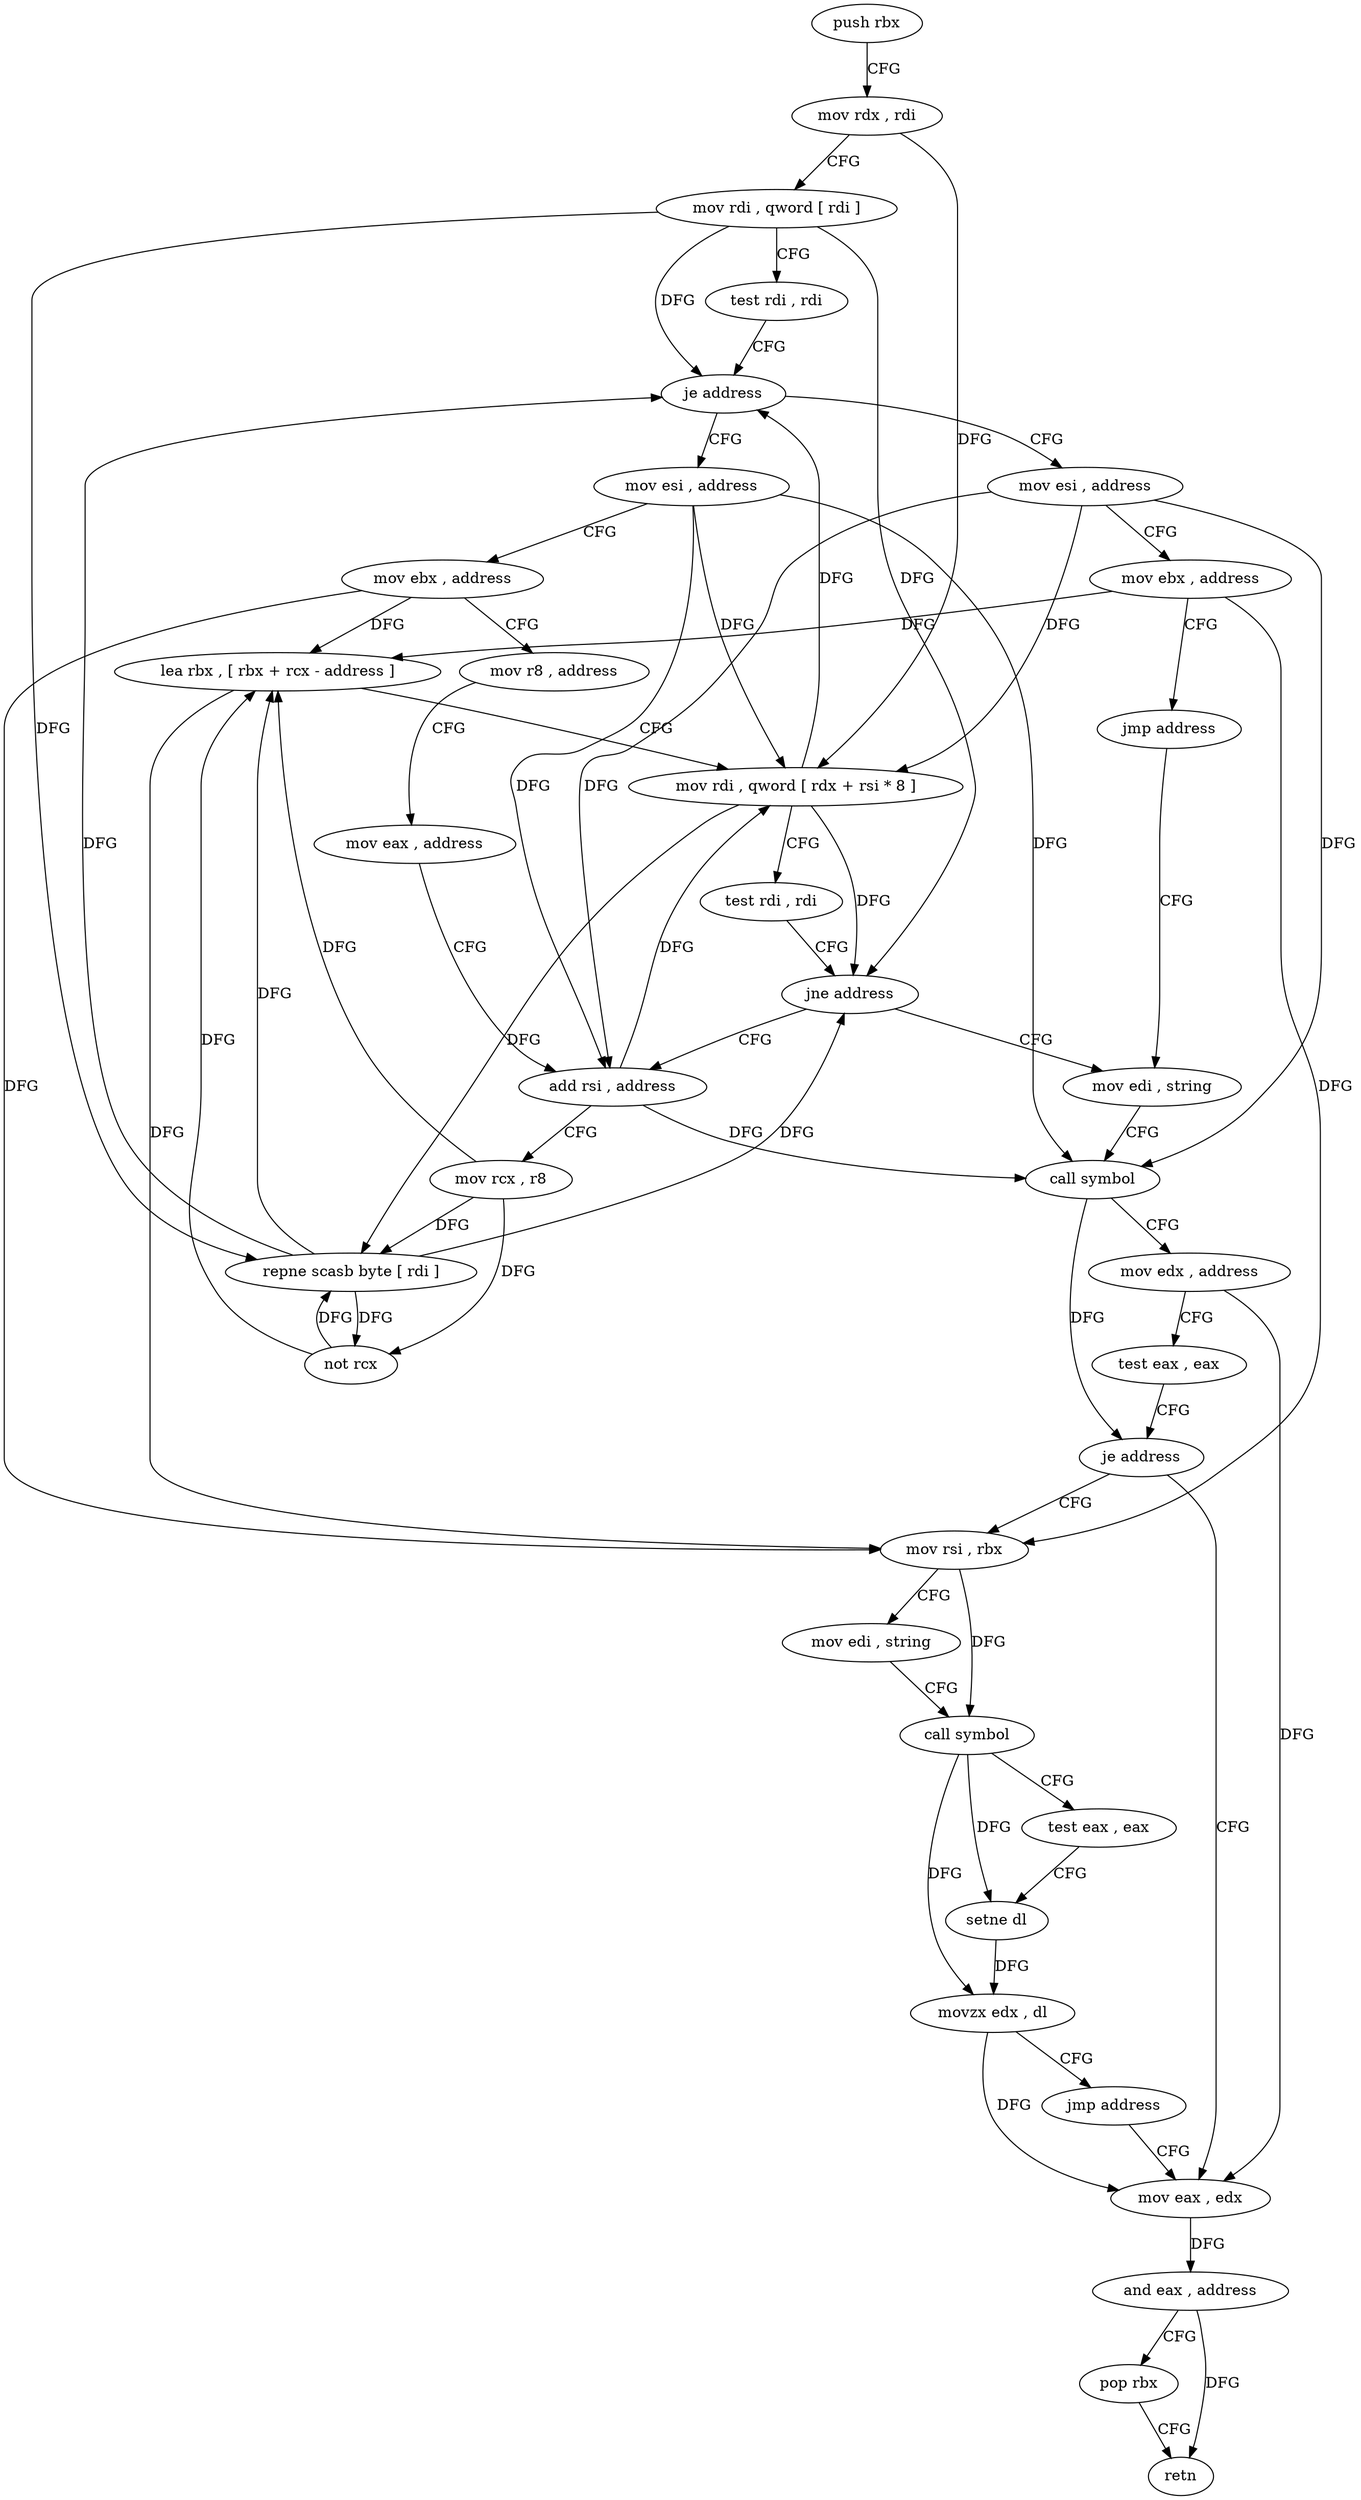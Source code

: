digraph "func" {
"4257831" [label = "push rbx" ]
"4257832" [label = "mov rdx , rdi" ]
"4257835" [label = "mov rdi , qword [ rdi ]" ]
"4257838" [label = "test rdi , rdi" ]
"4257841" [label = "je address" ]
"4257917" [label = "mov esi , address" ]
"4257843" [label = "mov esi , address" ]
"4257922" [label = "mov ebx , address" ]
"4257927" [label = "jmp address" ]
"4257891" [label = "mov edi , string" ]
"4257848" [label = "mov ebx , address" ]
"4257853" [label = "mov r8 , address" ]
"4257860" [label = "mov eax , address" ]
"4257865" [label = "add rsi , address" ]
"4257896" [label = "call symbol" ]
"4257901" [label = "mov edx , address" ]
"4257906" [label = "test eax , eax" ]
"4257908" [label = "je address" ]
"4257929" [label = "mov rsi , rbx" ]
"4257910" [label = "mov eax , edx" ]
"4257869" [label = "mov rcx , r8" ]
"4257872" [label = "repne scasb byte [ rdi ]" ]
"4257874" [label = "not rcx" ]
"4257877" [label = "lea rbx , [ rbx + rcx - address ]" ]
"4257882" [label = "mov rdi , qword [ rdx + rsi * 8 ]" ]
"4257886" [label = "test rdi , rdi" ]
"4257889" [label = "jne address" ]
"4257932" [label = "mov edi , string" ]
"4257937" [label = "call symbol" ]
"4257942" [label = "test eax , eax" ]
"4257944" [label = "setne dl" ]
"4257947" [label = "movzx edx , dl" ]
"4257950" [label = "jmp address" ]
"4257912" [label = "and eax , address" ]
"4257915" [label = "pop rbx" ]
"4257916" [label = "retn" ]
"4257831" -> "4257832" [ label = "CFG" ]
"4257832" -> "4257835" [ label = "CFG" ]
"4257832" -> "4257882" [ label = "DFG" ]
"4257835" -> "4257838" [ label = "CFG" ]
"4257835" -> "4257841" [ label = "DFG" ]
"4257835" -> "4257872" [ label = "DFG" ]
"4257835" -> "4257889" [ label = "DFG" ]
"4257838" -> "4257841" [ label = "CFG" ]
"4257841" -> "4257917" [ label = "CFG" ]
"4257841" -> "4257843" [ label = "CFG" ]
"4257917" -> "4257922" [ label = "CFG" ]
"4257917" -> "4257896" [ label = "DFG" ]
"4257917" -> "4257865" [ label = "DFG" ]
"4257917" -> "4257882" [ label = "DFG" ]
"4257843" -> "4257848" [ label = "CFG" ]
"4257843" -> "4257896" [ label = "DFG" ]
"4257843" -> "4257865" [ label = "DFG" ]
"4257843" -> "4257882" [ label = "DFG" ]
"4257922" -> "4257927" [ label = "CFG" ]
"4257922" -> "4257929" [ label = "DFG" ]
"4257922" -> "4257877" [ label = "DFG" ]
"4257927" -> "4257891" [ label = "CFG" ]
"4257891" -> "4257896" [ label = "CFG" ]
"4257848" -> "4257853" [ label = "CFG" ]
"4257848" -> "4257929" [ label = "DFG" ]
"4257848" -> "4257877" [ label = "DFG" ]
"4257853" -> "4257860" [ label = "CFG" ]
"4257860" -> "4257865" [ label = "CFG" ]
"4257865" -> "4257869" [ label = "CFG" ]
"4257865" -> "4257896" [ label = "DFG" ]
"4257865" -> "4257882" [ label = "DFG" ]
"4257896" -> "4257901" [ label = "CFG" ]
"4257896" -> "4257908" [ label = "DFG" ]
"4257901" -> "4257906" [ label = "CFG" ]
"4257901" -> "4257910" [ label = "DFG" ]
"4257906" -> "4257908" [ label = "CFG" ]
"4257908" -> "4257929" [ label = "CFG" ]
"4257908" -> "4257910" [ label = "CFG" ]
"4257929" -> "4257932" [ label = "CFG" ]
"4257929" -> "4257937" [ label = "DFG" ]
"4257910" -> "4257912" [ label = "DFG" ]
"4257869" -> "4257872" [ label = "DFG" ]
"4257869" -> "4257874" [ label = "DFG" ]
"4257869" -> "4257877" [ label = "DFG" ]
"4257872" -> "4257874" [ label = "DFG" ]
"4257872" -> "4257841" [ label = "DFG" ]
"4257872" -> "4257877" [ label = "DFG" ]
"4257872" -> "4257889" [ label = "DFG" ]
"4257874" -> "4257877" [ label = "DFG" ]
"4257874" -> "4257872" [ label = "DFG" ]
"4257877" -> "4257882" [ label = "CFG" ]
"4257877" -> "4257929" [ label = "DFG" ]
"4257882" -> "4257886" [ label = "CFG" ]
"4257882" -> "4257841" [ label = "DFG" ]
"4257882" -> "4257872" [ label = "DFG" ]
"4257882" -> "4257889" [ label = "DFG" ]
"4257886" -> "4257889" [ label = "CFG" ]
"4257889" -> "4257865" [ label = "CFG" ]
"4257889" -> "4257891" [ label = "CFG" ]
"4257932" -> "4257937" [ label = "CFG" ]
"4257937" -> "4257942" [ label = "CFG" ]
"4257937" -> "4257944" [ label = "DFG" ]
"4257937" -> "4257947" [ label = "DFG" ]
"4257942" -> "4257944" [ label = "CFG" ]
"4257944" -> "4257947" [ label = "DFG" ]
"4257947" -> "4257950" [ label = "CFG" ]
"4257947" -> "4257910" [ label = "DFG" ]
"4257950" -> "4257910" [ label = "CFG" ]
"4257912" -> "4257915" [ label = "CFG" ]
"4257912" -> "4257916" [ label = "DFG" ]
"4257915" -> "4257916" [ label = "CFG" ]
}
